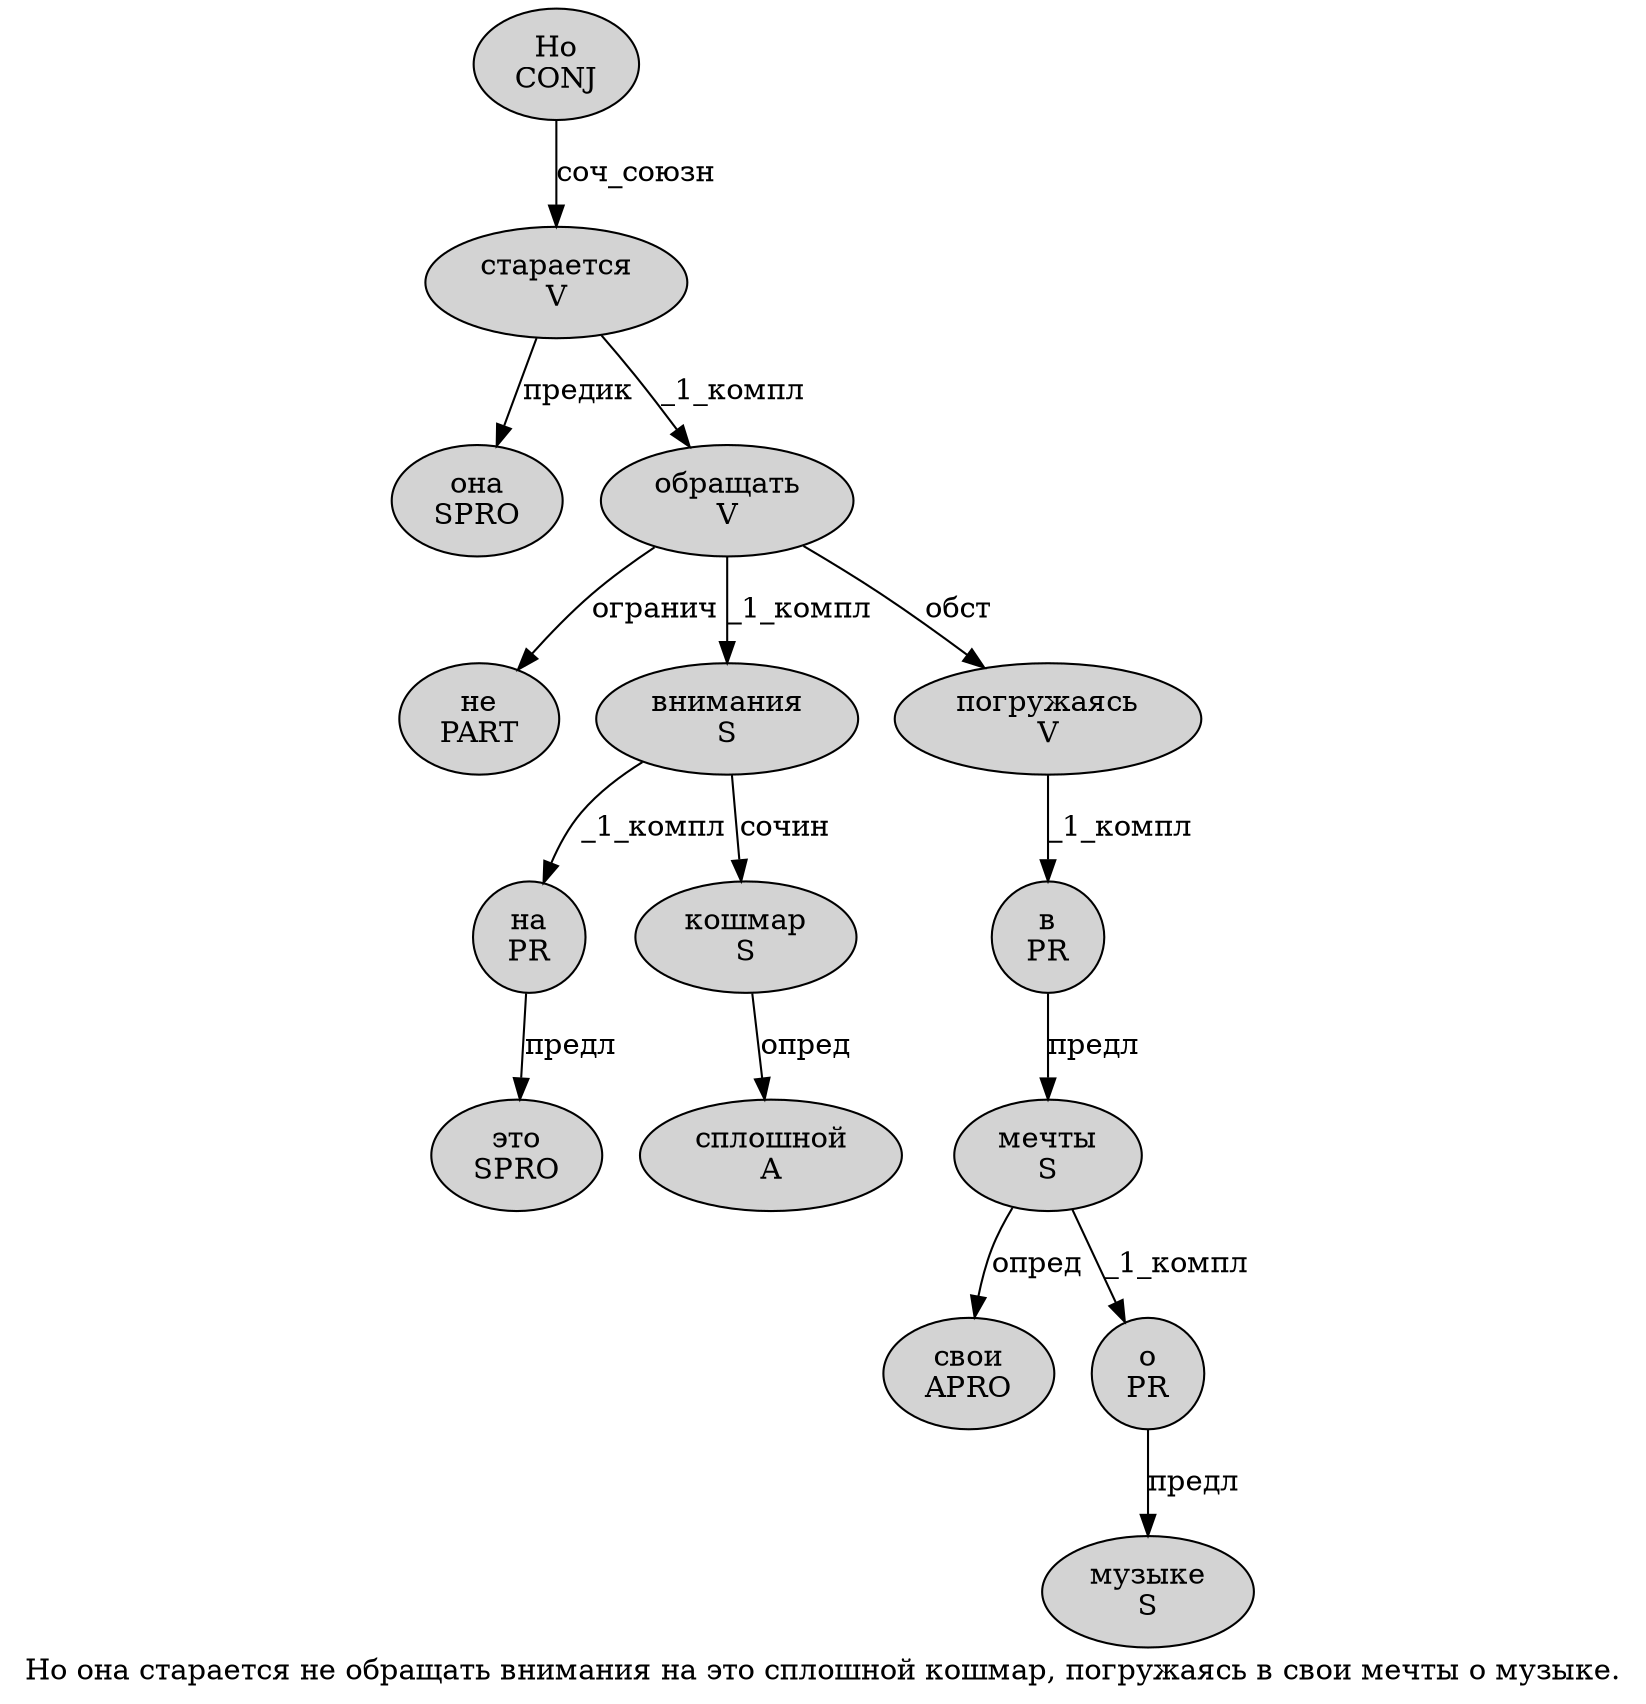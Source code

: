 digraph SENTENCE_1320 {
	graph [label="Но она старается не обращать внимания на это сплошной кошмар, погружаясь в свои мечты о музыке."]
	node [style=filled]
		0 [label="Но
CONJ" color="" fillcolor=lightgray penwidth=1 shape=ellipse]
		1 [label="она
SPRO" color="" fillcolor=lightgray penwidth=1 shape=ellipse]
		2 [label="старается
V" color="" fillcolor=lightgray penwidth=1 shape=ellipse]
		3 [label="не
PART" color="" fillcolor=lightgray penwidth=1 shape=ellipse]
		4 [label="обращать
V" color="" fillcolor=lightgray penwidth=1 shape=ellipse]
		5 [label="внимания
S" color="" fillcolor=lightgray penwidth=1 shape=ellipse]
		6 [label="на
PR" color="" fillcolor=lightgray penwidth=1 shape=ellipse]
		7 [label="это
SPRO" color="" fillcolor=lightgray penwidth=1 shape=ellipse]
		8 [label="сплошной
A" color="" fillcolor=lightgray penwidth=1 shape=ellipse]
		9 [label="кошмар
S" color="" fillcolor=lightgray penwidth=1 shape=ellipse]
		11 [label="погружаясь
V" color="" fillcolor=lightgray penwidth=1 shape=ellipse]
		12 [label="в
PR" color="" fillcolor=lightgray penwidth=1 shape=ellipse]
		13 [label="свои
APRO" color="" fillcolor=lightgray penwidth=1 shape=ellipse]
		14 [label="мечты
S" color="" fillcolor=lightgray penwidth=1 shape=ellipse]
		15 [label="о
PR" color="" fillcolor=lightgray penwidth=1 shape=ellipse]
		16 [label="музыке
S" color="" fillcolor=lightgray penwidth=1 shape=ellipse]
			2 -> 1 [label="предик"]
			2 -> 4 [label="_1_компл"]
			12 -> 14 [label="предл"]
			6 -> 7 [label="предл"]
			5 -> 6 [label="_1_компл"]
			5 -> 9 [label="сочин"]
			11 -> 12 [label="_1_компл"]
			9 -> 8 [label="опред"]
			4 -> 3 [label="огранич"]
			4 -> 5 [label="_1_компл"]
			4 -> 11 [label="обст"]
			15 -> 16 [label="предл"]
			0 -> 2 [label="соч_союзн"]
			14 -> 13 [label="опред"]
			14 -> 15 [label="_1_компл"]
}